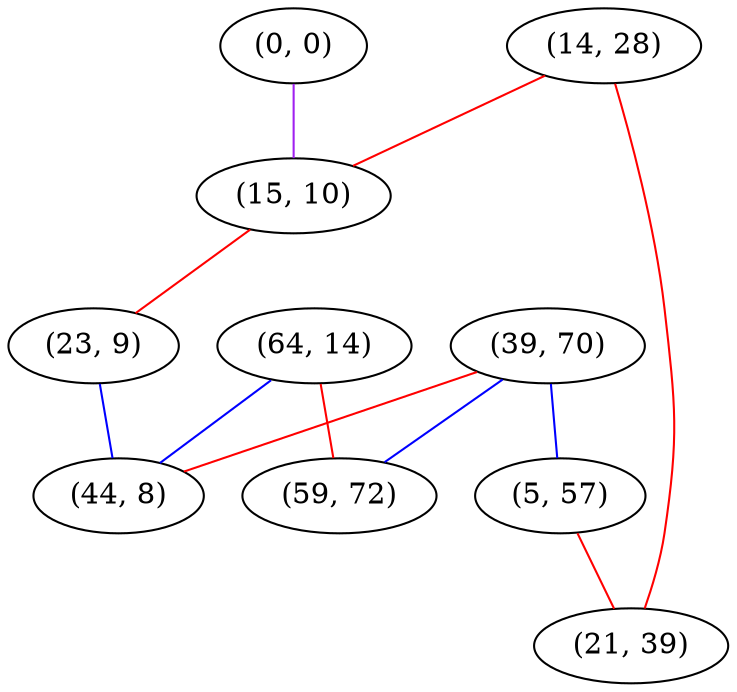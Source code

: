 graph "" {
"(14, 28)";
"(0, 0)";
"(64, 14)";
"(39, 70)";
"(15, 10)";
"(23, 9)";
"(5, 57)";
"(59, 72)";
"(21, 39)";
"(44, 8)";
"(14, 28)" -- "(21, 39)"  [color=red, key=0, weight=1];
"(14, 28)" -- "(15, 10)"  [color=red, key=0, weight=1];
"(0, 0)" -- "(15, 10)"  [color=purple, key=0, weight=4];
"(64, 14)" -- "(59, 72)"  [color=red, key=0, weight=1];
"(64, 14)" -- "(44, 8)"  [color=blue, key=0, weight=3];
"(39, 70)" -- "(59, 72)"  [color=blue, key=0, weight=3];
"(39, 70)" -- "(5, 57)"  [color=blue, key=0, weight=3];
"(39, 70)" -- "(44, 8)"  [color=red, key=0, weight=1];
"(15, 10)" -- "(23, 9)"  [color=red, key=0, weight=1];
"(23, 9)" -- "(44, 8)"  [color=blue, key=0, weight=3];
"(5, 57)" -- "(21, 39)"  [color=red, key=0, weight=1];
}
